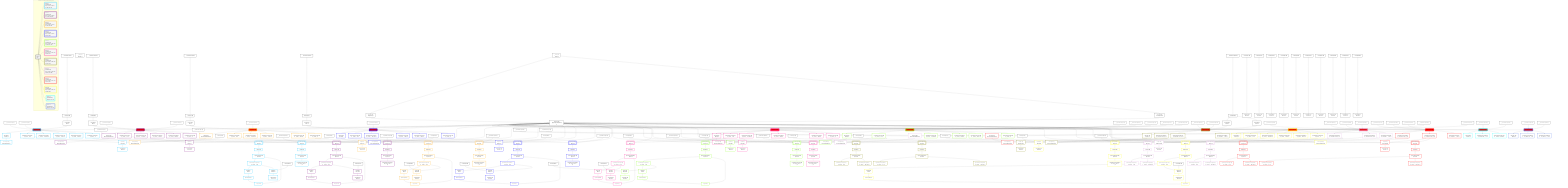 graph TD
    classDef path fill:#eee,stroke:#000,color:#000
    classDef plan fill:#fff,stroke-width:3px,color:#000
    classDef itemplan fill:#fff,stroke-width:6px,color:#000
    classDef sideeffectplan fill:#f00,stroke-width:6px,color:#000
    classDef bucket fill:#f6f6f6,color:#000,stroke-width:6px,text-align:left


    %% define steps
    __Value3["__Value[3∈0]<br />ᐸcontextᐳ"]:::plan
    __Value5["__Value[5∈0]<br />ᐸrootValueᐳ"]:::plan
    __InputStaticLeaf9["__InputStaticLeaf[9∈0]"]:::plan
    __InputStaticLeaf12["__InputStaticLeaf[12∈0]"]:::plan
    __InputStaticLeaf15["__InputStaticLeaf[15∈0]"]:::plan
    Lambda24["Lambda[24∈0]"]:::plan
    Access25["Access[25∈0]<br />ᐸ24.1ᐳ"]:::plan
    Access27["Access[27∈0]<br />ᐸ3.pgSettingsᐳ"]:::plan
    Access28["Access[28∈0]<br />ᐸ3.withPgClientᐳ"]:::plan
    Object29["Object[29∈0]<br />ᐸ{pgSettings,withPgClient}ᐳ"]:::plan
    PgUpdate26[["PgUpdate[26∈1]"]]:::sideeffectplan
    Object30["Object[30∈1]<br />ᐸ{result}ᐳ"]:::plan
    __InputStaticLeaf32["__InputStaticLeaf[32∈0]"]:::plan
    __InputStaticLeaf33["__InputStaticLeaf[33∈0]"]:::plan
    __InputStaticLeaf36["__InputStaticLeaf[36∈0]"]:::plan
    __InputStaticLeaf40["__InputStaticLeaf[40∈0]"]:::plan
    Lambda48["Lambda[48∈0]"]:::plan
    Access49["Access[49∈0]<br />ᐸ48.1ᐳ"]:::plan
    PgUpdate50[["PgUpdate[50∈2]"]]:::sideeffectplan
    Object54["Object[54∈2]<br />ᐸ{result,clientMutationId}ᐳ"]:::plan
    __InputStaticLeaf56["__InputStaticLeaf[56∈0]"]:::plan
    __InputStaticLeaf57["__InputStaticLeaf[57∈0]"]:::plan
    __InputStaticLeaf63["__InputStaticLeaf[63∈0]"]:::plan
    Lambda72["Lambda[72∈0]"]:::plan
    Access73["Access[73∈0]<br />ᐸ72.1ᐳ"]:::plan
    PgUpdate74[["PgUpdate[74∈3]"]]:::sideeffectplan
    Object78["Object[78∈3]<br />ᐸ{result,clientMutationId}ᐳ"]:::plan
    __InputStaticLeaf81["__InputStaticLeaf[81∈0]"]:::plan
    __InputStaticLeaf87["__InputStaticLeaf[87∈0]"]:::plan
    Lambda96["Lambda[96∈0]"]:::plan
    Access97["Access[97∈0]<br />ᐸ96.1ᐳ"]:::plan
    PgUpdate98[["PgUpdate[98∈4]"]]:::sideeffectplan
    Object102["Object[102∈4]<br />ᐸ{result}ᐳ"]:::plan
    __InputStaticLeaf105["__InputStaticLeaf[105∈0]"]:::plan
    __InputStaticLeaf108["__InputStaticLeaf[108∈0]"]:::plan
    __InputStaticLeaf111["__InputStaticLeaf[111∈0]"]:::plan
    PgUpdate120[["PgUpdate[120∈5]"]]:::sideeffectplan
    Object124["Object[124∈5]<br />ᐸ{result}ᐳ"]:::plan
    __InputStaticLeaf127["__InputStaticLeaf[127∈0]"]:::plan
    __InputStaticLeaf133["__InputStaticLeaf[133∈0]"]:::plan
    PgUpdate142[["PgUpdate[142∈6]"]]:::sideeffectplan
    Object146["Object[146∈6]<br />ᐸ{result}ᐳ"]:::plan
    __InputStaticLeaf149["__InputStaticLeaf[149∈0]"]:::plan
    __InputStaticLeaf152["__InputStaticLeaf[152∈0]"]:::plan
    __InputStaticLeaf153["__InputStaticLeaf[153∈0]"]:::plan
    Lambda154["Lambda[154∈0]"]:::plan
    Access155["Access[155∈0]<br />ᐸ154.1ᐳ"]:::plan
    Access156["Access[156∈0]<br />ᐸ154.2ᐳ"]:::plan
    PgUpdate157[["PgUpdate[157∈7]"]]:::sideeffectplan
    Object161["Object[161∈7]<br />ᐸ{result}ᐳ"]:::plan
    __InputStaticLeaf163["__InputStaticLeaf[163∈0]"]:::plan
    __InputStaticLeaf164["__InputStaticLeaf[164∈0]"]:::plan
    __InputStaticLeaf165["__InputStaticLeaf[165∈0]"]:::plan
    __InputStaticLeaf168["__InputStaticLeaf[168∈0]"]:::plan
    __InputStaticLeaf169["__InputStaticLeaf[169∈0]"]:::plan
    PgUpdate170[["PgUpdate[170∈8]"]]:::sideeffectplan
    Object174["Object[174∈8]<br />ᐸ{result,clientMutationId}ᐳ"]:::plan
    __InputStaticLeaf176["__InputStaticLeaf[176∈0]"]:::plan
    __InputStaticLeaf177["__InputStaticLeaf[177∈0]"]:::plan
    __InputStaticLeaf178["__InputStaticLeaf[178∈0]"]:::plan
    __InputStaticLeaf182["__InputStaticLeaf[182∈0]"]:::plan
    PgUpdate183[["PgUpdate[183∈9]"]]:::sideeffectplan
    Object187["Object[187∈9]<br />ᐸ{result,clientMutationId}ᐳ"]:::plan
    __InputStaticLeaf190["__InputStaticLeaf[190∈0]"]:::plan
    __InputStaticLeaf197["__InputStaticLeaf[197∈0]"]:::plan
    PgUpdate205[["PgUpdate[205∈10]"]]:::sideeffectplan
    Object209["Object[209∈10]<br />ᐸ{result}ᐳ"]:::plan
    __InputStaticLeaf212["__InputStaticLeaf[212∈0]"]:::plan
    __InputStaticLeaf215["__InputStaticLeaf[215∈0]"]:::plan
    PgUpdate216[["PgUpdate[216∈11]"]]:::sideeffectplan
    Object220["Object[220∈11]<br />ᐸ{result}ᐳ"]:::plan
    __InputStaticLeaf223["__InputStaticLeaf[223∈0]"]:::plan
    __InputStaticLeaf226["__InputStaticLeaf[226∈0]"]:::plan
    PgUpdate227[["PgUpdate[227∈12]"]]:::sideeffectplan
    Object231["Object[231∈12]<br />ᐸ{result}ᐳ"]:::plan
    Access232["Access[232∈1]<br />ᐸ30.clientMutationIdᐳ"]:::plan
    PgClassExpression236["PgClassExpression[236∈1]<br />ᐸ__person__.”id”ᐳ"]:::plan
    PgSelect237[["PgSelect[237∈1]<br />ᐸpersonᐳ"]]:::plan
    First242["First[242∈1]"]:::plan
    PgSelectSingle243["PgSelectSingle[243∈1]<br />ᐸpersonᐳ"]:::plan
    PgClassExpression264["PgClassExpression[264∈1]<br />ᐸ__person__.”id”ᐳ"]:::plan
    List265["List[265∈1]<br />ᐸ264ᐳ"]:::plan
    PgCursor263["PgCursor[263∈1]"]:::plan
    Edge244["Edge[244∈1]"]:::plan
    Constant245["Constant[245∈0]"]:::plan
    List247["List[247∈1]<br />ᐸ245,236ᐳ"]:::plan
    Lambda248["Lambda[248∈1]<br />ᐸencodeᐳ"]:::plan
    PgClassExpression250["PgClassExpression[250∈1]<br />ᐸ__person__...full_name”ᐳ"]:::plan
    PgClassExpression251["PgClassExpression[251∈1]<br />ᐸ__person__.”email”ᐳ"]:::plan
    PgClassExpression252["PgClassExpression[252∈1]<br />ᐸ__person__.”about”ᐳ"]:::plan
    __InputStaticLeaf253["__InputStaticLeaf[253∈0]"]:::plan
    PgClassExpression254["PgClassExpression[254∈1]<br />ᐸ__person__ᐳ"]:::plan
    PgSelect255[["PgSelect[255∈1]<br />ᐸpersonᐳ"]]:::plan
    First259["First[259∈1]"]:::plan
    PgSelectSingle260["PgSelectSingle[260∈1]<br />ᐸpersonᐳ"]:::plan
    PgClassExpression262["PgClassExpression[262∈1]<br />ᐸ”c”.”perso...lder! */<br />)ᐳ"]:::plan
    Constant266["Constant[266∈0]"]:::plan
    List268["List[268∈1]<br />ᐸ266,264ᐳ"]:::plan
    Lambda269["Lambda[269∈1]<br />ᐸencodeᐳ"]:::plan
    Constant271["Constant[271∈0]"]:::plan
    Lambda272["Lambda[272∈0]<br />ᐸencodeᐳ"]:::plan
    Access273["Access[273∈2]<br />ᐸ54.clientMutationIdᐳ"]:::plan
    PgClassExpression277["PgClassExpression[277∈2]<br />ᐸ__person__.”id”ᐳ"]:::plan
    PgSelect278[["PgSelect[278∈2]<br />ᐸpersonᐳ"]]:::plan
    First283["First[283∈2]"]:::plan
    PgSelectSingle284["PgSelectSingle[284∈2]<br />ᐸpersonᐳ"]:::plan
    PgClassExpression305["PgClassExpression[305∈2]<br />ᐸ__person__.”id”ᐳ"]:::plan
    List306["List[306∈2]<br />ᐸ305ᐳ"]:::plan
    PgCursor304["PgCursor[304∈2]"]:::plan
    Edge285["Edge[285∈2]"]:::plan
    Constant286["Constant[286∈0]"]:::plan
    List288["List[288∈2]<br />ᐸ286,277ᐳ"]:::plan
    Lambda289["Lambda[289∈2]<br />ᐸencodeᐳ"]:::plan
    PgClassExpression291["PgClassExpression[291∈2]<br />ᐸ__person__...full_name”ᐳ"]:::plan
    PgClassExpression292["PgClassExpression[292∈2]<br />ᐸ__person__.”email”ᐳ"]:::plan
    PgClassExpression293["PgClassExpression[293∈2]<br />ᐸ__person__.”about”ᐳ"]:::plan
    __InputStaticLeaf294["__InputStaticLeaf[294∈0]"]:::plan
    PgClassExpression295["PgClassExpression[295∈2]<br />ᐸ__person__ᐳ"]:::plan
    PgSelect296[["PgSelect[296∈2]<br />ᐸpersonᐳ"]]:::plan
    First300["First[300∈2]"]:::plan
    PgSelectSingle301["PgSelectSingle[301∈2]<br />ᐸpersonᐳ"]:::plan
    PgClassExpression303["PgClassExpression[303∈2]<br />ᐸ”c”.”perso...lder! */<br />)ᐳ"]:::plan
    Constant307["Constant[307∈0]"]:::plan
    List309["List[309∈2]<br />ᐸ307,305ᐳ"]:::plan
    Lambda310["Lambda[310∈2]<br />ᐸencodeᐳ"]:::plan
    Constant312["Constant[312∈0]"]:::plan
    Lambda313["Lambda[313∈0]<br />ᐸencodeᐳ"]:::plan
    Access314["Access[314∈3]<br />ᐸ78.clientMutationIdᐳ"]:::plan
    PgClassExpression318["PgClassExpression[318∈3]<br />ᐸ__person__.”id”ᐳ"]:::plan
    PgSelect319[["PgSelect[319∈3]<br />ᐸpersonᐳ"]]:::plan
    First324["First[324∈3]"]:::plan
    PgSelectSingle325["PgSelectSingle[325∈3]<br />ᐸpersonᐳ"]:::plan
    PgClassExpression346["PgClassExpression[346∈3]<br />ᐸ__person__.”id”ᐳ"]:::plan
    List347["List[347∈3]<br />ᐸ346ᐳ"]:::plan
    PgCursor345["PgCursor[345∈3]"]:::plan
    Edge326["Edge[326∈3]"]:::plan
    Constant327["Constant[327∈0]"]:::plan
    List329["List[329∈3]<br />ᐸ327,318ᐳ"]:::plan
    Lambda330["Lambda[330∈3]<br />ᐸencodeᐳ"]:::plan
    PgClassExpression332["PgClassExpression[332∈3]<br />ᐸ__person__...full_name”ᐳ"]:::plan
    PgClassExpression333["PgClassExpression[333∈3]<br />ᐸ__person__.”email”ᐳ"]:::plan
    PgClassExpression334["PgClassExpression[334∈3]<br />ᐸ__person__.”about”ᐳ"]:::plan
    __InputStaticLeaf335["__InputStaticLeaf[335∈0]"]:::plan
    PgClassExpression336["PgClassExpression[336∈3]<br />ᐸ__person__ᐳ"]:::plan
    PgSelect337[["PgSelect[337∈3]<br />ᐸpersonᐳ"]]:::plan
    First341["First[341∈3]"]:::plan
    PgSelectSingle342["PgSelectSingle[342∈3]<br />ᐸpersonᐳ"]:::plan
    PgClassExpression344["PgClassExpression[344∈3]<br />ᐸ”c”.”perso...lder! */<br />)ᐳ"]:::plan
    Constant348["Constant[348∈0]"]:::plan
    List350["List[350∈3]<br />ᐸ348,346ᐳ"]:::plan
    Lambda351["Lambda[351∈3]<br />ᐸencodeᐳ"]:::plan
    Constant353["Constant[353∈0]"]:::plan
    Lambda354["Lambda[354∈0]<br />ᐸencodeᐳ"]:::plan
    Access355["Access[355∈4]<br />ᐸ102.clientMutationIdᐳ"]:::plan
    PgClassExpression359["PgClassExpression[359∈4]<br />ᐸ__person__.”id”ᐳ"]:::plan
    PgSelect360[["PgSelect[360∈4]<br />ᐸpersonᐳ"]]:::plan
    First365["First[365∈4]"]:::plan
    PgSelectSingle366["PgSelectSingle[366∈4]<br />ᐸpersonᐳ"]:::plan
    PgClassExpression387["PgClassExpression[387∈4]<br />ᐸ__person__.”id”ᐳ"]:::plan
    List388["List[388∈4]<br />ᐸ387ᐳ"]:::plan
    PgCursor386["PgCursor[386∈4]"]:::plan
    Edge367["Edge[367∈4]"]:::plan
    Constant368["Constant[368∈0]"]:::plan
    List370["List[370∈4]<br />ᐸ368,359ᐳ"]:::plan
    Lambda371["Lambda[371∈4]<br />ᐸencodeᐳ"]:::plan
    PgClassExpression373["PgClassExpression[373∈4]<br />ᐸ__person__...full_name”ᐳ"]:::plan
    PgClassExpression374["PgClassExpression[374∈4]<br />ᐸ__person__.”email”ᐳ"]:::plan
    PgClassExpression375["PgClassExpression[375∈4]<br />ᐸ__person__.”about”ᐳ"]:::plan
    __InputStaticLeaf376["__InputStaticLeaf[376∈0]"]:::plan
    PgClassExpression377["PgClassExpression[377∈4]<br />ᐸ__person__ᐳ"]:::plan
    PgSelect378[["PgSelect[378∈4]<br />ᐸpersonᐳ"]]:::plan
    First382["First[382∈4]"]:::plan
    PgSelectSingle383["PgSelectSingle[383∈4]<br />ᐸpersonᐳ"]:::plan
    PgClassExpression385["PgClassExpression[385∈4]<br />ᐸ”c”.”perso...lder! */<br />)ᐳ"]:::plan
    Constant389["Constant[389∈0]"]:::plan
    List391["List[391∈4]<br />ᐸ389,387ᐳ"]:::plan
    Lambda392["Lambda[392∈4]<br />ᐸencodeᐳ"]:::plan
    Constant394["Constant[394∈0]"]:::plan
    Lambda395["Lambda[395∈0]<br />ᐸencodeᐳ"]:::plan
    Access396["Access[396∈5]<br />ᐸ124.clientMutationIdᐳ"]:::plan
    PgClassExpression400["PgClassExpression[400∈5]<br />ᐸ__person__.”id”ᐳ"]:::plan
    PgSelect401[["PgSelect[401∈5]<br />ᐸpersonᐳ"]]:::plan
    First406["First[406∈5]"]:::plan
    PgSelectSingle407["PgSelectSingle[407∈5]<br />ᐸpersonᐳ"]:::plan
    PgClassExpression428["PgClassExpression[428∈5]<br />ᐸ__person__.”id”ᐳ"]:::plan
    List429["List[429∈5]<br />ᐸ428ᐳ"]:::plan
    PgCursor427["PgCursor[427∈5]"]:::plan
    Edge408["Edge[408∈5]"]:::plan
    Constant409["Constant[409∈0]"]:::plan
    List411["List[411∈5]<br />ᐸ409,400ᐳ"]:::plan
    Lambda412["Lambda[412∈5]<br />ᐸencodeᐳ"]:::plan
    PgClassExpression414["PgClassExpression[414∈5]<br />ᐸ__person__...full_name”ᐳ"]:::plan
    PgClassExpression415["PgClassExpression[415∈5]<br />ᐸ__person__.”email”ᐳ"]:::plan
    PgClassExpression416["PgClassExpression[416∈5]<br />ᐸ__person__.”about”ᐳ"]:::plan
    __InputStaticLeaf417["__InputStaticLeaf[417∈0]"]:::plan
    PgClassExpression418["PgClassExpression[418∈5]<br />ᐸ__person__ᐳ"]:::plan
    PgSelect419[["PgSelect[419∈5]<br />ᐸpersonᐳ"]]:::plan
    First423["First[423∈5]"]:::plan
    PgSelectSingle424["PgSelectSingle[424∈5]<br />ᐸpersonᐳ"]:::plan
    PgClassExpression426["PgClassExpression[426∈5]<br />ᐸ”c”.”perso...lder! */<br />)ᐳ"]:::plan
    Constant430["Constant[430∈0]"]:::plan
    List432["List[432∈5]<br />ᐸ430,428ᐳ"]:::plan
    Lambda433["Lambda[433∈5]<br />ᐸencodeᐳ"]:::plan
    Constant435["Constant[435∈0]"]:::plan
    Lambda436["Lambda[436∈0]<br />ᐸencodeᐳ"]:::plan
    Access437["Access[437∈6]<br />ᐸ146.clientMutationIdᐳ"]:::plan
    PgClassExpression441["PgClassExpression[441∈6]<br />ᐸ__person__.”id”ᐳ"]:::plan
    PgSelect442[["PgSelect[442∈6]<br />ᐸpersonᐳ"]]:::plan
    First447["First[447∈6]"]:::plan
    PgSelectSingle448["PgSelectSingle[448∈6]<br />ᐸpersonᐳ"]:::plan
    PgClassExpression469["PgClassExpression[469∈6]<br />ᐸ__person__.”id”ᐳ"]:::plan
    List470["List[470∈6]<br />ᐸ469ᐳ"]:::plan
    PgCursor468["PgCursor[468∈6]"]:::plan
    Edge449["Edge[449∈6]"]:::plan
    Constant450["Constant[450∈0]"]:::plan
    List452["List[452∈6]<br />ᐸ450,441ᐳ"]:::plan
    Lambda453["Lambda[453∈6]<br />ᐸencodeᐳ"]:::plan
    PgClassExpression455["PgClassExpression[455∈6]<br />ᐸ__person__...full_name”ᐳ"]:::plan
    PgClassExpression456["PgClassExpression[456∈6]<br />ᐸ__person__.”email”ᐳ"]:::plan
    PgClassExpression457["PgClassExpression[457∈6]<br />ᐸ__person__.”about”ᐳ"]:::plan
    __InputStaticLeaf458["__InputStaticLeaf[458∈0]"]:::plan
    PgClassExpression459["PgClassExpression[459∈6]<br />ᐸ__person__ᐳ"]:::plan
    PgSelect460[["PgSelect[460∈6]<br />ᐸpersonᐳ"]]:::plan
    First464["First[464∈6]"]:::plan
    PgSelectSingle465["PgSelectSingle[465∈6]<br />ᐸpersonᐳ"]:::plan
    PgClassExpression467["PgClassExpression[467∈6]<br />ᐸ”c”.”perso...lder! */<br />)ᐳ"]:::plan
    Constant471["Constant[471∈0]"]:::plan
    List473["List[473∈6]<br />ᐸ471,469ᐳ"]:::plan
    Lambda474["Lambda[474∈6]<br />ᐸencodeᐳ"]:::plan
    Constant476["Constant[476∈0]"]:::plan
    Lambda477["Lambda[477∈0]<br />ᐸencodeᐳ"]:::plan
    Access478["Access[478∈7]<br />ᐸ161.clientMutationIdᐳ"]:::plan
    Constant479["Constant[479∈0]"]:::plan
    PgClassExpression480["PgClassExpression[480∈7]<br />ᐸ__compound...rson_id_1”ᐳ"]:::plan
    PgClassExpression481["PgClassExpression[481∈7]<br />ᐸ__compound...rson_id_2”ᐳ"]:::plan
    List482["List[482∈7]<br />ᐸ479,480,481ᐳ"]:::plan
    Lambda483["Lambda[483∈7]<br />ᐸencodeᐳ"]:::plan
    PgClassExpression486["PgClassExpression[486∈7]<br />ᐸ__compound...__.”extra”ᐳ"]:::plan
    PgSelect488[["PgSelect[488∈7]<br />ᐸpersonᐳ"]]:::plan
    First492["First[492∈7]"]:::plan
    PgSelectSingle493["PgSelectSingle[493∈7]<br />ᐸpersonᐳ"]:::plan
    PgSelect495[["PgSelect[495∈7]<br />ᐸpersonᐳ"]]:::plan
    First499["First[499∈7]"]:::plan
    PgSelectSingle500["PgSelectSingle[500∈7]<br />ᐸpersonᐳ"]:::plan
    PgClassExpression501["PgClassExpression[501∈7]<br />ᐸ__person__.”id”ᐳ"]:::plan
    PgClassExpression502["PgClassExpression[502∈7]<br />ᐸ__person__...full_name”ᐳ"]:::plan
    PgClassExpression503["PgClassExpression[503∈7]<br />ᐸ__person__.”id”ᐳ"]:::plan
    PgClassExpression504["PgClassExpression[504∈7]<br />ᐸ__person__...full_name”ᐳ"]:::plan
    Constant505["Constant[505∈0]"]:::plan
    Lambda506["Lambda[506∈0]<br />ᐸencodeᐳ"]:::plan
    Access507["Access[507∈8]<br />ᐸ174.clientMutationIdᐳ"]:::plan
    Constant508["Constant[508∈0]"]:::plan
    PgClassExpression509["PgClassExpression[509∈8]<br />ᐸ__compound...rson_id_1”ᐳ"]:::plan
    PgClassExpression510["PgClassExpression[510∈8]<br />ᐸ__compound...rson_id_2”ᐳ"]:::plan
    List511["List[511∈8]<br />ᐸ508,509,510ᐳ"]:::plan
    Lambda512["Lambda[512∈8]<br />ᐸencodeᐳ"]:::plan
    PgClassExpression515["PgClassExpression[515∈8]<br />ᐸ__compound...__.”extra”ᐳ"]:::plan
    PgSelect517[["PgSelect[517∈8]<br />ᐸpersonᐳ"]]:::plan
    First521["First[521∈8]"]:::plan
    PgSelectSingle522["PgSelectSingle[522∈8]<br />ᐸpersonᐳ"]:::plan
    PgSelect524[["PgSelect[524∈8]<br />ᐸpersonᐳ"]]:::plan
    First528["First[528∈8]"]:::plan
    PgSelectSingle529["PgSelectSingle[529∈8]<br />ᐸpersonᐳ"]:::plan
    PgClassExpression530["PgClassExpression[530∈8]<br />ᐸ__person__.”id”ᐳ"]:::plan
    PgClassExpression531["PgClassExpression[531∈8]<br />ᐸ__person__...full_name”ᐳ"]:::plan
    PgClassExpression532["PgClassExpression[532∈8]<br />ᐸ__person__.”id”ᐳ"]:::plan
    PgClassExpression533["PgClassExpression[533∈8]<br />ᐸ__person__...full_name”ᐳ"]:::plan
    Constant534["Constant[534∈0]"]:::plan
    Lambda535["Lambda[535∈0]<br />ᐸencodeᐳ"]:::plan
    Access536["Access[536∈9]<br />ᐸ187.clientMutationIdᐳ"]:::plan
    Constant537["Constant[537∈0]"]:::plan
    PgClassExpression538["PgClassExpression[538∈9]<br />ᐸ__compound...rson_id_1”ᐳ"]:::plan
    PgClassExpression539["PgClassExpression[539∈9]<br />ᐸ__compound...rson_id_2”ᐳ"]:::plan
    List540["List[540∈9]<br />ᐸ537,538,539ᐳ"]:::plan
    Lambda541["Lambda[541∈9]<br />ᐸencodeᐳ"]:::plan
    PgClassExpression544["PgClassExpression[544∈9]<br />ᐸ__compound...__.”extra”ᐳ"]:::plan
    PgSelect546[["PgSelect[546∈9]<br />ᐸpersonᐳ"]]:::plan
    First550["First[550∈9]"]:::plan
    PgSelectSingle551["PgSelectSingle[551∈9]<br />ᐸpersonᐳ"]:::plan
    PgSelect553[["PgSelect[553∈9]<br />ᐸpersonᐳ"]]:::plan
    First557["First[557∈9]"]:::plan
    PgSelectSingle558["PgSelectSingle[558∈9]<br />ᐸpersonᐳ"]:::plan
    PgClassExpression559["PgClassExpression[559∈9]<br />ᐸ__person__.”id”ᐳ"]:::plan
    PgClassExpression560["PgClassExpression[560∈9]<br />ᐸ__person__...full_name”ᐳ"]:::plan
    PgClassExpression561["PgClassExpression[561∈9]<br />ᐸ__person__.”id”ᐳ"]:::plan
    PgClassExpression562["PgClassExpression[562∈9]<br />ᐸ__person__...full_name”ᐳ"]:::plan
    Constant563["Constant[563∈0]"]:::plan
    Lambda564["Lambda[564∈0]<br />ᐸencodeᐳ"]:::plan
    Access565["Access[565∈10]<br />ᐸ209.clientMutationIdᐳ"]:::plan
    PgClassExpression569["PgClassExpression[569∈10]<br />ᐸ__person__.”id”ᐳ"]:::plan
    PgSelect570[["PgSelect[570∈10]<br />ᐸpersonᐳ"]]:::plan
    First575["First[575∈10]"]:::plan
    PgSelectSingle576["PgSelectSingle[576∈10]<br />ᐸpersonᐳ"]:::plan
    PgClassExpression597["PgClassExpression[597∈10]<br />ᐸ__person__.”id”ᐳ"]:::plan
    List598["List[598∈10]<br />ᐸ597ᐳ"]:::plan
    PgCursor596["PgCursor[596∈10]"]:::plan
    Edge577["Edge[577∈10]"]:::plan
    Constant578["Constant[578∈0]"]:::plan
    List580["List[580∈10]<br />ᐸ578,569ᐳ"]:::plan
    Lambda581["Lambda[581∈10]<br />ᐸencodeᐳ"]:::plan
    PgClassExpression583["PgClassExpression[583∈10]<br />ᐸ__person__...full_name”ᐳ"]:::plan
    PgClassExpression584["PgClassExpression[584∈10]<br />ᐸ__person__.”email”ᐳ"]:::plan
    PgClassExpression585["PgClassExpression[585∈10]<br />ᐸ__person__.”about”ᐳ"]:::plan
    __InputStaticLeaf586["__InputStaticLeaf[586∈0]"]:::plan
    PgClassExpression587["PgClassExpression[587∈10]<br />ᐸ__person__ᐳ"]:::plan
    PgSelect588[["PgSelect[588∈10]<br />ᐸpersonᐳ"]]:::plan
    First592["First[592∈10]"]:::plan
    PgSelectSingle593["PgSelectSingle[593∈10]<br />ᐸpersonᐳ"]:::plan
    PgClassExpression595["PgClassExpression[595∈10]<br />ᐸ”c”.”perso...lder! */<br />)ᐳ"]:::plan
    Constant599["Constant[599∈0]"]:::plan
    List601["List[601∈10]<br />ᐸ599,597ᐳ"]:::plan
    Lambda602["Lambda[602∈10]<br />ᐸencodeᐳ"]:::plan
    Constant604["Constant[604∈0]"]:::plan
    Lambda605["Lambda[605∈0]<br />ᐸencodeᐳ"]:::plan
    PgClassExpression606["PgClassExpression[606∈11]<br />ᐸ__default_value__.”id”ᐳ"]:::plan
    PgClassExpression607["PgClassExpression[607∈11]<br />ᐸ__default_...ull_value”ᐳ"]:::plan
    PgClassExpression608["PgClassExpression[608∈12]<br />ᐸ__no_primary_key__.”id”ᐳ"]:::plan
    PgClassExpression609["PgClassExpression[609∈12]<br />ᐸ__no_prima...ey__.”str”ᐳ"]:::plan

    %% plan dependencies
    __InputStaticLeaf9 --> Lambda24
    Lambda24 --> Access25
    __Value3 --> Access27
    __Value3 --> Access28
    Access27 & Access28 --> Object29
    Object29 & Access25 & __InputStaticLeaf12 & __InputStaticLeaf15 --> PgUpdate26
    PgUpdate26 --> Object30
    __InputStaticLeaf33 --> Lambda48
    Lambda48 --> Access49
    Object29 & Access49 & __InputStaticLeaf36 & __InputStaticLeaf40 --> PgUpdate50
    PgUpdate50 & __InputStaticLeaf32 --> Object54
    __InputStaticLeaf57 --> Lambda72
    Lambda72 --> Access73
    Object29 & Access73 & __InputStaticLeaf63 --> PgUpdate74
    PgUpdate74 & __InputStaticLeaf56 --> Object78
    __InputStaticLeaf81 --> Lambda96
    Lambda96 --> Access97
    Object29 & Access97 & __InputStaticLeaf87 --> PgUpdate98
    PgUpdate98 --> Object102
    Object29 & __InputStaticLeaf105 & __InputStaticLeaf108 & __InputStaticLeaf111 --> PgUpdate120
    PgUpdate120 --> Object124
    Object29 & __InputStaticLeaf127 & __InputStaticLeaf133 --> PgUpdate142
    PgUpdate142 --> Object146
    __InputStaticLeaf149 --> Lambda154
    Lambda154 --> Access155
    Lambda154 --> Access156
    Object29 & Access155 & Access156 & __InputStaticLeaf152 & __InputStaticLeaf153 --> PgUpdate157
    PgUpdate157 --> Object161
    Object29 & __InputStaticLeaf164 & __InputStaticLeaf165 & __InputStaticLeaf168 & __InputStaticLeaf169 --> PgUpdate170
    PgUpdate170 & __InputStaticLeaf163 --> Object174
    Object29 & __InputStaticLeaf177 & __InputStaticLeaf178 & __InputStaticLeaf182 --> PgUpdate183
    PgUpdate183 & __InputStaticLeaf176 --> Object187
    Object29 & __InputStaticLeaf190 & __InputStaticLeaf197 --> PgUpdate205
    PgUpdate205 --> Object209
    Object29 & __InputStaticLeaf212 & __InputStaticLeaf215 --> PgUpdate216
    PgUpdate216 --> Object220
    Object29 & __InputStaticLeaf223 & __InputStaticLeaf226 --> PgUpdate227
    PgUpdate227 --> Object231
    Object30 --> Access232
    PgUpdate26 --> PgClassExpression236
    Object29 & PgClassExpression236 --> PgSelect237
    PgSelect237 --> First242
    First242 --> PgSelectSingle243
    PgSelectSingle243 --> PgClassExpression264
    PgClassExpression264 --> List265
    List265 --> PgCursor263
    PgSelectSingle243 & PgCursor263 --> Edge244
    Constant245 & PgClassExpression236 --> List247
    List247 --> Lambda248
    PgUpdate26 --> PgClassExpression250
    PgUpdate26 --> PgClassExpression251
    PgUpdate26 --> PgClassExpression252
    PgUpdate26 --> PgClassExpression254
    Object29 & PgClassExpression254 & __InputStaticLeaf253 --> PgSelect255
    PgSelect255 --> First259
    First259 --> PgSelectSingle260
    PgSelectSingle260 --> PgClassExpression262
    Constant266 & PgClassExpression264 --> List268
    List268 --> Lambda269
    Constant271 --> Lambda272
    Object54 --> Access273
    PgUpdate50 --> PgClassExpression277
    Object29 & PgClassExpression277 --> PgSelect278
    PgSelect278 --> First283
    First283 --> PgSelectSingle284
    PgSelectSingle284 --> PgClassExpression305
    PgClassExpression305 --> List306
    List306 --> PgCursor304
    PgSelectSingle284 & PgCursor304 --> Edge285
    Constant286 & PgClassExpression277 --> List288
    List288 --> Lambda289
    PgUpdate50 --> PgClassExpression291
    PgUpdate50 --> PgClassExpression292
    PgUpdate50 --> PgClassExpression293
    PgUpdate50 --> PgClassExpression295
    Object29 & PgClassExpression295 & __InputStaticLeaf294 --> PgSelect296
    PgSelect296 --> First300
    First300 --> PgSelectSingle301
    PgSelectSingle301 --> PgClassExpression303
    Constant307 & PgClassExpression305 --> List309
    List309 --> Lambda310
    Constant312 --> Lambda313
    Object78 --> Access314
    PgUpdate74 --> PgClassExpression318
    Object29 & PgClassExpression318 --> PgSelect319
    PgSelect319 --> First324
    First324 --> PgSelectSingle325
    PgSelectSingle325 --> PgClassExpression346
    PgClassExpression346 --> List347
    List347 --> PgCursor345
    PgSelectSingle325 & PgCursor345 --> Edge326
    Constant327 & PgClassExpression318 --> List329
    List329 --> Lambda330
    PgUpdate74 --> PgClassExpression332
    PgUpdate74 --> PgClassExpression333
    PgUpdate74 --> PgClassExpression334
    PgUpdate74 --> PgClassExpression336
    Object29 & PgClassExpression336 & __InputStaticLeaf335 --> PgSelect337
    PgSelect337 --> First341
    First341 --> PgSelectSingle342
    PgSelectSingle342 --> PgClassExpression344
    Constant348 & PgClassExpression346 --> List350
    List350 --> Lambda351
    Constant353 --> Lambda354
    Object102 --> Access355
    PgUpdate98 --> PgClassExpression359
    Object29 & PgClassExpression359 --> PgSelect360
    PgSelect360 --> First365
    First365 --> PgSelectSingle366
    PgSelectSingle366 --> PgClassExpression387
    PgClassExpression387 --> List388
    List388 --> PgCursor386
    PgSelectSingle366 & PgCursor386 --> Edge367
    Constant368 & PgClassExpression359 --> List370
    List370 --> Lambda371
    PgUpdate98 --> PgClassExpression373
    PgUpdate98 --> PgClassExpression374
    PgUpdate98 --> PgClassExpression375
    PgUpdate98 --> PgClassExpression377
    Object29 & PgClassExpression377 & __InputStaticLeaf376 --> PgSelect378
    PgSelect378 --> First382
    First382 --> PgSelectSingle383
    PgSelectSingle383 --> PgClassExpression385
    Constant389 & PgClassExpression387 --> List391
    List391 --> Lambda392
    Constant394 --> Lambda395
    Object124 --> Access396
    PgUpdate120 --> PgClassExpression400
    Object29 & PgClassExpression400 --> PgSelect401
    PgSelect401 --> First406
    First406 --> PgSelectSingle407
    PgSelectSingle407 --> PgClassExpression428
    PgClassExpression428 --> List429
    List429 --> PgCursor427
    PgSelectSingle407 & PgCursor427 --> Edge408
    Constant409 & PgClassExpression400 --> List411
    List411 --> Lambda412
    PgUpdate120 --> PgClassExpression414
    PgUpdate120 --> PgClassExpression415
    PgUpdate120 --> PgClassExpression416
    PgUpdate120 --> PgClassExpression418
    Object29 & PgClassExpression418 & __InputStaticLeaf417 --> PgSelect419
    PgSelect419 --> First423
    First423 --> PgSelectSingle424
    PgSelectSingle424 --> PgClassExpression426
    Constant430 & PgClassExpression428 --> List432
    List432 --> Lambda433
    Constant435 --> Lambda436
    Object146 --> Access437
    PgUpdate142 --> PgClassExpression441
    Object29 & PgClassExpression441 --> PgSelect442
    PgSelect442 --> First447
    First447 --> PgSelectSingle448
    PgSelectSingle448 --> PgClassExpression469
    PgClassExpression469 --> List470
    List470 --> PgCursor468
    PgSelectSingle448 & PgCursor468 --> Edge449
    Constant450 & PgClassExpression441 --> List452
    List452 --> Lambda453
    PgUpdate142 --> PgClassExpression455
    PgUpdate142 --> PgClassExpression456
    PgUpdate142 --> PgClassExpression457
    PgUpdate142 --> PgClassExpression459
    Object29 & PgClassExpression459 & __InputStaticLeaf458 --> PgSelect460
    PgSelect460 --> First464
    First464 --> PgSelectSingle465
    PgSelectSingle465 --> PgClassExpression467
    Constant471 & PgClassExpression469 --> List473
    List473 --> Lambda474
    Constant476 --> Lambda477
    Object161 --> Access478
    PgUpdate157 --> PgClassExpression480
    PgUpdate157 --> PgClassExpression481
    Constant479 & PgClassExpression480 & PgClassExpression481 --> List482
    List482 --> Lambda483
    PgUpdate157 --> PgClassExpression486
    Object29 & PgClassExpression480 --> PgSelect488
    PgSelect488 --> First492
    First492 --> PgSelectSingle493
    Object29 & PgClassExpression481 --> PgSelect495
    PgSelect495 --> First499
    First499 --> PgSelectSingle500
    PgSelectSingle493 --> PgClassExpression501
    PgSelectSingle493 --> PgClassExpression502
    PgSelectSingle500 --> PgClassExpression503
    PgSelectSingle500 --> PgClassExpression504
    Constant505 --> Lambda506
    Object174 --> Access507
    PgUpdate170 --> PgClassExpression509
    PgUpdate170 --> PgClassExpression510
    Constant508 & PgClassExpression509 & PgClassExpression510 --> List511
    List511 --> Lambda512
    PgUpdate170 --> PgClassExpression515
    Object29 & PgClassExpression509 --> PgSelect517
    PgSelect517 --> First521
    First521 --> PgSelectSingle522
    Object29 & PgClassExpression510 --> PgSelect524
    PgSelect524 --> First528
    First528 --> PgSelectSingle529
    PgSelectSingle522 --> PgClassExpression530
    PgSelectSingle522 --> PgClassExpression531
    PgSelectSingle529 --> PgClassExpression532
    PgSelectSingle529 --> PgClassExpression533
    Constant534 --> Lambda535
    Object187 --> Access536
    PgUpdate183 --> PgClassExpression538
    PgUpdate183 --> PgClassExpression539
    Constant537 & PgClassExpression538 & PgClassExpression539 --> List540
    List540 --> Lambda541
    PgUpdate183 --> PgClassExpression544
    Object29 & PgClassExpression538 --> PgSelect546
    PgSelect546 --> First550
    First550 --> PgSelectSingle551
    Object29 & PgClassExpression539 --> PgSelect553
    PgSelect553 --> First557
    First557 --> PgSelectSingle558
    PgSelectSingle551 --> PgClassExpression559
    PgSelectSingle551 --> PgClassExpression560
    PgSelectSingle558 --> PgClassExpression561
    PgSelectSingle558 --> PgClassExpression562
    Constant563 --> Lambda564
    Object209 --> Access565
    PgUpdate205 --> PgClassExpression569
    Object29 & PgClassExpression569 --> PgSelect570
    PgSelect570 --> First575
    First575 --> PgSelectSingle576
    PgSelectSingle576 --> PgClassExpression597
    PgClassExpression597 --> List598
    List598 --> PgCursor596
    PgSelectSingle576 & PgCursor596 --> Edge577
    Constant578 & PgClassExpression569 --> List580
    List580 --> Lambda581
    PgUpdate205 --> PgClassExpression583
    PgUpdate205 --> PgClassExpression584
    PgUpdate205 --> PgClassExpression585
    PgUpdate205 --> PgClassExpression587
    Object29 & PgClassExpression587 & __InputStaticLeaf586 --> PgSelect588
    PgSelect588 --> First592
    First592 --> PgSelectSingle593
    PgSelectSingle593 --> PgClassExpression595
    Constant599 & PgClassExpression597 --> List601
    List601 --> Lambda602
    Constant604 --> Lambda605
    PgUpdate216 --> PgClassExpression606
    PgUpdate216 --> PgClassExpression607
    PgUpdate227 --> PgClassExpression608
    PgUpdate227 --> PgClassExpression609

    %% plan-to-path relationships

    subgraph "Buckets for mutations/v4/mutation-update"
    Bucket0("Bucket 0<br />(root)"):::bucket
    classDef bucket0 stroke:#696969
    class Bucket0,__Value3,__Value5,__InputStaticLeaf9,__InputStaticLeaf12,__InputStaticLeaf15,Lambda24,Access25,Access27,Access28,Object29,__InputStaticLeaf32,__InputStaticLeaf33,__InputStaticLeaf36,__InputStaticLeaf40,Lambda48,Access49,__InputStaticLeaf56,__InputStaticLeaf57,__InputStaticLeaf63,Lambda72,Access73,__InputStaticLeaf81,__InputStaticLeaf87,Lambda96,Access97,__InputStaticLeaf105,__InputStaticLeaf108,__InputStaticLeaf111,__InputStaticLeaf127,__InputStaticLeaf133,__InputStaticLeaf149,__InputStaticLeaf152,__InputStaticLeaf153,Lambda154,Access155,Access156,__InputStaticLeaf163,__InputStaticLeaf164,__InputStaticLeaf165,__InputStaticLeaf168,__InputStaticLeaf169,__InputStaticLeaf176,__InputStaticLeaf177,__InputStaticLeaf178,__InputStaticLeaf182,__InputStaticLeaf190,__InputStaticLeaf197,__InputStaticLeaf212,__InputStaticLeaf215,__InputStaticLeaf223,__InputStaticLeaf226,Constant245,__InputStaticLeaf253,Constant266,Constant271,Lambda272,Constant286,__InputStaticLeaf294,Constant307,Constant312,Lambda313,Constant327,__InputStaticLeaf335,Constant348,Constant353,Lambda354,Constant368,__InputStaticLeaf376,Constant389,Constant394,Lambda395,Constant409,__InputStaticLeaf417,Constant430,Constant435,Lambda436,Constant450,__InputStaticLeaf458,Constant471,Constant476,Lambda477,Constant479,Constant505,Lambda506,Constant508,Constant534,Lambda535,Constant537,Constant563,Lambda564,Constant578,__InputStaticLeaf586,Constant599,Constant604,Lambda605 bucket0
    Bucket1("Bucket 1<br />(mutationField)<br />Deps: 5, 272, 29, 25, 12, 15, 245, 253, 266"):::bucket
    classDef bucket1 stroke:#00bfff
    class Bucket1,PgUpdate26,Object30,Access232,PgClassExpression236,PgSelect237,First242,PgSelectSingle243,Edge244,List247,Lambda248,PgClassExpression250,PgClassExpression251,PgClassExpression252,PgClassExpression254,PgSelect255,First259,PgSelectSingle260,PgClassExpression262,PgCursor263,PgClassExpression264,List265,List268,Lambda269 bucket1
    Bucket2("Bucket 2<br />(mutationField)<br />Deps: 5, 313, 29, 49, 36, 40, 32, 286, 294, 307"):::bucket
    classDef bucket2 stroke:#7f007f
    class Bucket2,PgUpdate50,Object54,Access273,PgClassExpression277,PgSelect278,First283,PgSelectSingle284,Edge285,List288,Lambda289,PgClassExpression291,PgClassExpression292,PgClassExpression293,PgClassExpression295,PgSelect296,First300,PgSelectSingle301,PgClassExpression303,PgCursor304,PgClassExpression305,List306,List309,Lambda310 bucket2
    Bucket3("Bucket 3<br />(mutationField)<br />Deps: 5, 354, 29, 73, 63, 56, 327, 335, 348"):::bucket
    classDef bucket3 stroke:#ffa500
    class Bucket3,PgUpdate74,Object78,Access314,PgClassExpression318,PgSelect319,First324,PgSelectSingle325,Edge326,List329,Lambda330,PgClassExpression332,PgClassExpression333,PgClassExpression334,PgClassExpression336,PgSelect337,First341,PgSelectSingle342,PgClassExpression344,PgCursor345,PgClassExpression346,List347,List350,Lambda351 bucket3
    Bucket4("Bucket 4<br />(mutationField)<br />Deps: 5, 395, 29, 97, 87, 368, 376, 389"):::bucket
    classDef bucket4 stroke:#0000ff
    class Bucket4,PgUpdate98,Object102,Access355,PgClassExpression359,PgSelect360,First365,PgSelectSingle366,Edge367,List370,Lambda371,PgClassExpression373,PgClassExpression374,PgClassExpression375,PgClassExpression377,PgSelect378,First382,PgSelectSingle383,PgClassExpression385,PgCursor386,PgClassExpression387,List388,List391,Lambda392 bucket4
    Bucket5("Bucket 5<br />(mutationField)<br />Deps: 5, 436, 29, 105, 108, 111, 409, 417, 430"):::bucket
    classDef bucket5 stroke:#7fff00
    class Bucket5,PgUpdate120,Object124,Access396,PgClassExpression400,PgSelect401,First406,PgSelectSingle407,Edge408,List411,Lambda412,PgClassExpression414,PgClassExpression415,PgClassExpression416,PgClassExpression418,PgSelect419,First423,PgSelectSingle424,PgClassExpression426,PgCursor427,PgClassExpression428,List429,List432,Lambda433 bucket5
    Bucket6("Bucket 6<br />(mutationField)<br />Deps: 5, 477, 29, 127, 133, 450, 458, 471"):::bucket
    classDef bucket6 stroke:#ff1493
    class Bucket6,PgUpdate142,Object146,Access437,PgClassExpression441,PgSelect442,First447,PgSelectSingle448,Edge449,List452,Lambda453,PgClassExpression455,PgClassExpression456,PgClassExpression457,PgClassExpression459,PgSelect460,First464,PgSelectSingle465,PgClassExpression467,PgCursor468,PgClassExpression469,List470,List473,Lambda474 bucket6
    Bucket7("Bucket 7<br />(mutationField)<br />Deps: 5, 506, 29, 155, 156, 152, 153, 479"):::bucket
    classDef bucket7 stroke:#808000
    class Bucket7,PgUpdate157,Object161,Access478,PgClassExpression480,PgClassExpression481,List482,Lambda483,PgClassExpression486,PgSelect488,First492,PgSelectSingle493,PgSelect495,First499,PgSelectSingle500,PgClassExpression501,PgClassExpression502,PgClassExpression503,PgClassExpression504 bucket7
    Bucket8("Bucket 8<br />(mutationField)<br />Deps: 5, 535, 29, 164, 165, 168, 169, 163, 508"):::bucket
    classDef bucket8 stroke:#dda0dd
    class Bucket8,PgUpdate170,Object174,Access507,PgClassExpression509,PgClassExpression510,List511,Lambda512,PgClassExpression515,PgSelect517,First521,PgSelectSingle522,PgSelect524,First528,PgSelectSingle529,PgClassExpression530,PgClassExpression531,PgClassExpression532,PgClassExpression533 bucket8
    Bucket9("Bucket 9<br />(mutationField)<br />Deps: 5, 564, 29, 177, 178, 182, 176, 537"):::bucket
    classDef bucket9 stroke:#ff0000
    class Bucket9,PgUpdate183,Object187,Access536,PgClassExpression538,PgClassExpression539,List540,Lambda541,PgClassExpression544,PgSelect546,First550,PgSelectSingle551,PgSelect553,First557,PgSelectSingle558,PgClassExpression559,PgClassExpression560,PgClassExpression561,PgClassExpression562 bucket9
    Bucket10("Bucket 10<br />(mutationField)<br />Deps: 5, 605, 29, 190, 197, 578, 586, 599"):::bucket
    classDef bucket10 stroke:#ffff00
    class Bucket10,PgUpdate205,Object209,Access565,PgClassExpression569,PgSelect570,First575,PgSelectSingle576,Edge577,List580,Lambda581,PgClassExpression583,PgClassExpression584,PgClassExpression585,PgClassExpression587,PgSelect588,First592,PgSelectSingle593,PgClassExpression595,PgCursor596,PgClassExpression597,List598,List601,Lambda602 bucket10
    Bucket11("Bucket 11<br />(mutationField)<br />Deps: 29, 212, 215"):::bucket
    classDef bucket11 stroke:#00ffff
    class Bucket11,PgUpdate216,Object220,PgClassExpression606,PgClassExpression607 bucket11
    Bucket12("Bucket 12<br />(mutationField)<br />Deps: 29, 223, 226"):::bucket
    classDef bucket12 stroke:#4169e1
    class Bucket12,PgUpdate227,Object231,PgClassExpression608,PgClassExpression609 bucket12
    Bucket0 --> Bucket1 & Bucket2 & Bucket3 & Bucket4 & Bucket5 & Bucket6 & Bucket7 & Bucket8 & Bucket9 & Bucket10 & Bucket11 & Bucket12
    end